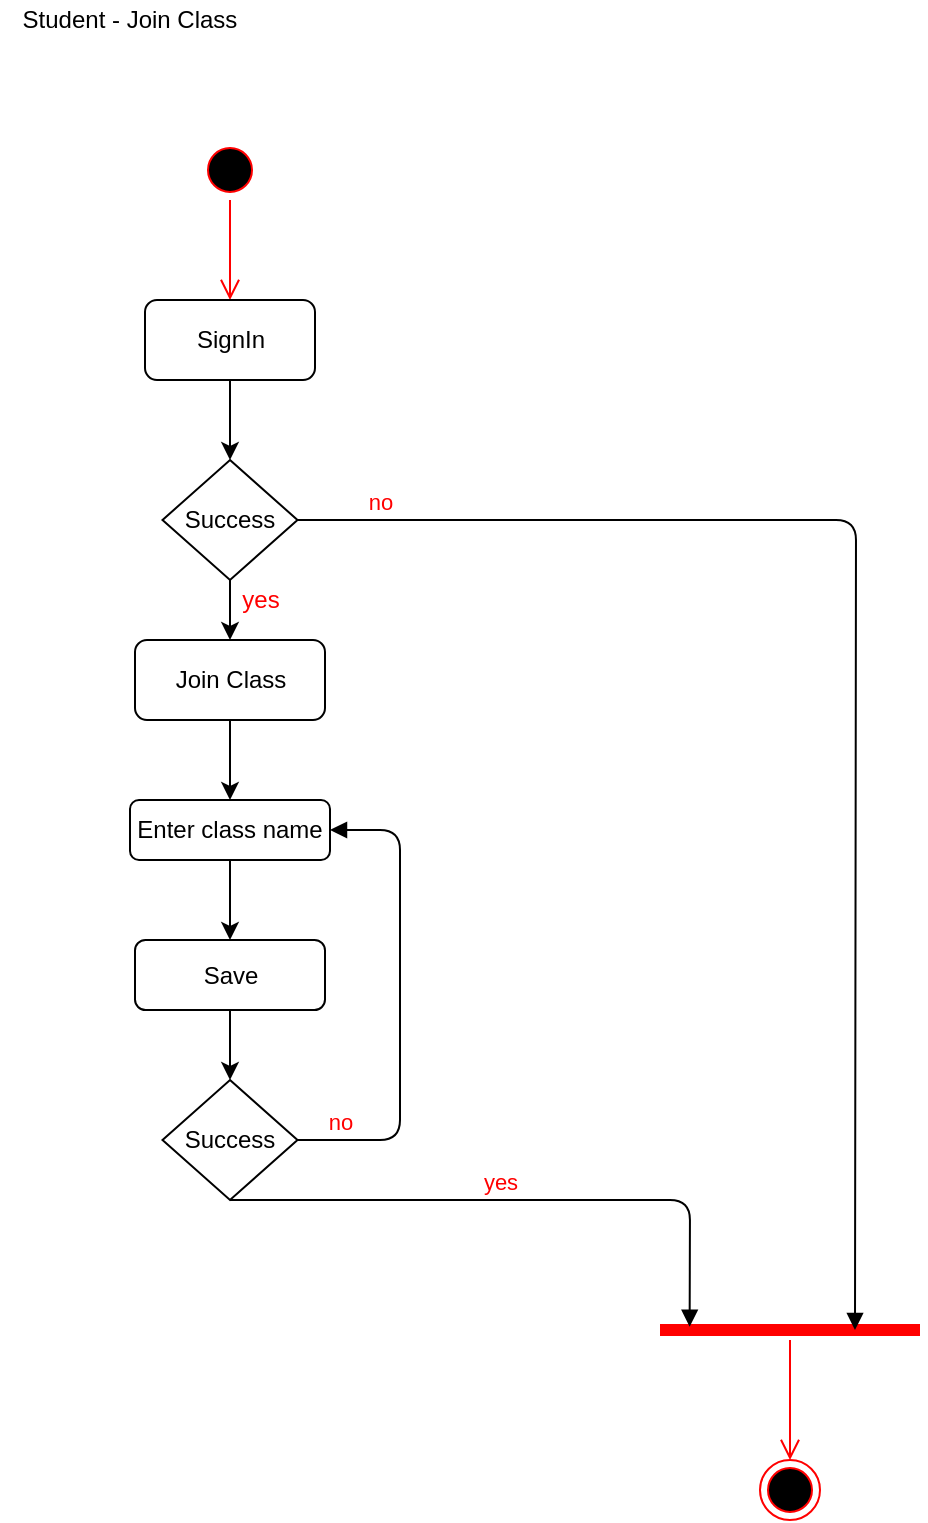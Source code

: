 <mxfile version="14.4.9" type="device"><diagram id="8ZwmYpyhD16d6OSZrNVb" name="Page-1"><mxGraphModel dx="1038" dy="548" grid="1" gridSize="10" guides="1" tooltips="1" connect="1" arrows="1" fold="1" page="1" pageScale="1" pageWidth="827" pageHeight="1169" math="0" shadow="0"><root><mxCell id="0"/><mxCell id="1" parent="0"/><mxCell id="GLordSHvu_Q38DEzcELr-1" value="Student - Join Class" style="text;html=1;strokeColor=none;fillColor=none;align=center;verticalAlign=middle;whiteSpace=wrap;rounded=0;" vertex="1" parent="1"><mxGeometry x="50" y="50" width="130" height="20" as="geometry"/></mxCell><mxCell id="GLordSHvu_Q38DEzcELr-2" value="" style="ellipse;html=1;shape=startState;fillColor=#000000;strokeColor=#ff0000;" vertex="1" parent="1"><mxGeometry x="150" y="120" width="30" height="30" as="geometry"/></mxCell><mxCell id="GLordSHvu_Q38DEzcELr-3" value="" style="edgeStyle=orthogonalEdgeStyle;html=1;verticalAlign=bottom;endArrow=open;endSize=8;strokeColor=#ff0000;entryX=0.5;entryY=0;entryDx=0;entryDy=0;" edge="1" source="GLordSHvu_Q38DEzcELr-2" parent="1" target="GLordSHvu_Q38DEzcELr-4"><mxGeometry relative="1" as="geometry"><mxPoint x="165" y="210" as="targetPoint"/></mxGeometry></mxCell><mxCell id="GLordSHvu_Q38DEzcELr-4" value="SignIn" style="rounded=1;whiteSpace=wrap;html=1;" vertex="1" parent="1"><mxGeometry x="122.5" y="200" width="85" height="40" as="geometry"/></mxCell><mxCell id="GLordSHvu_Q38DEzcELr-5" value="Success" style="rhombus;whiteSpace=wrap;html=1;" vertex="1" parent="1"><mxGeometry x="131.25" y="280" width="67.5" height="60" as="geometry"/></mxCell><mxCell id="GLordSHvu_Q38DEzcELr-6" value="" style="endArrow=classic;html=1;exitX=0.5;exitY=1;exitDx=0;exitDy=0;entryX=0.5;entryY=0;entryDx=0;entryDy=0;" edge="1" parent="1" source="GLordSHvu_Q38DEzcELr-4" target="GLordSHvu_Q38DEzcELr-5"><mxGeometry width="50" height="50" relative="1" as="geometry"><mxPoint x="390" y="290" as="sourcePoint"/><mxPoint x="440" y="240" as="targetPoint"/></mxGeometry></mxCell><mxCell id="GLordSHvu_Q38DEzcELr-7" value="Join Class" style="rounded=1;whiteSpace=wrap;html=1;" vertex="1" parent="1"><mxGeometry x="117.5" y="370" width="95" height="40" as="geometry"/></mxCell><mxCell id="GLordSHvu_Q38DEzcELr-8" value="" style="endArrow=classic;html=1;exitX=0.5;exitY=1;exitDx=0;exitDy=0;entryX=0.5;entryY=0;entryDx=0;entryDy=0;" edge="1" parent="1" source="GLordSHvu_Q38DEzcELr-5" target="GLordSHvu_Q38DEzcELr-7"><mxGeometry width="50" height="50" relative="1" as="geometry"><mxPoint x="390" y="290" as="sourcePoint"/><mxPoint x="440" y="240" as="targetPoint"/></mxGeometry></mxCell><mxCell id="GLordSHvu_Q38DEzcELr-9" value="Enter class name" style="rounded=1;whiteSpace=wrap;html=1;" vertex="1" parent="1"><mxGeometry x="115" y="450" width="100" height="30" as="geometry"/></mxCell><mxCell id="GLordSHvu_Q38DEzcELr-10" value="" style="endArrow=classic;html=1;exitX=0.5;exitY=1;exitDx=0;exitDy=0;entryX=0.5;entryY=0;entryDx=0;entryDy=0;" edge="1" parent="1" source="GLordSHvu_Q38DEzcELr-7" target="GLordSHvu_Q38DEzcELr-9"><mxGeometry width="50" height="50" relative="1" as="geometry"><mxPoint x="390" y="290" as="sourcePoint"/><mxPoint x="440" y="240" as="targetPoint"/></mxGeometry></mxCell><mxCell id="GLordSHvu_Q38DEzcELr-11" value="Save" style="rounded=1;whiteSpace=wrap;html=1;" vertex="1" parent="1"><mxGeometry x="117.5" y="520" width="95" height="35" as="geometry"/></mxCell><mxCell id="GLordSHvu_Q38DEzcELr-12" value="" style="endArrow=classic;html=1;exitX=0.5;exitY=1;exitDx=0;exitDy=0;entryX=0.5;entryY=0;entryDx=0;entryDy=0;" edge="1" parent="1" source="GLordSHvu_Q38DEzcELr-9" target="GLordSHvu_Q38DEzcELr-11"><mxGeometry width="50" height="50" relative="1" as="geometry"><mxPoint x="390" y="440" as="sourcePoint"/><mxPoint x="440" y="390" as="targetPoint"/></mxGeometry></mxCell><mxCell id="GLordSHvu_Q38DEzcELr-13" value="Success" style="rhombus;whiteSpace=wrap;html=1;" vertex="1" parent="1"><mxGeometry x="131.25" y="590" width="67.5" height="60" as="geometry"/></mxCell><mxCell id="GLordSHvu_Q38DEzcELr-14" value="" style="endArrow=classic;html=1;exitX=0.5;exitY=1;exitDx=0;exitDy=0;entryX=0.5;entryY=0;entryDx=0;entryDy=0;" edge="1" parent="1" source="GLordSHvu_Q38DEzcELr-11" target="GLordSHvu_Q38DEzcELr-13"><mxGeometry width="50" height="50" relative="1" as="geometry"><mxPoint x="390" y="440" as="sourcePoint"/><mxPoint x="440" y="390" as="targetPoint"/></mxGeometry></mxCell><mxCell id="GLordSHvu_Q38DEzcELr-15" value="" style="shape=line;html=1;strokeWidth=6;strokeColor=#ff0000;" vertex="1" parent="1"><mxGeometry x="380" y="710" width="130" height="10" as="geometry"/></mxCell><mxCell id="GLordSHvu_Q38DEzcELr-16" value="" style="edgeStyle=orthogonalEdgeStyle;html=1;verticalAlign=bottom;endArrow=open;endSize=8;strokeColor=#ff0000;" edge="1" source="GLordSHvu_Q38DEzcELr-15" parent="1"><mxGeometry relative="1" as="geometry"><mxPoint x="445" y="780" as="targetPoint"/></mxGeometry></mxCell><mxCell id="GLordSHvu_Q38DEzcELr-17" value="" style="ellipse;html=1;shape=endState;fillColor=#000000;strokeColor=#ff0000;" vertex="1" parent="1"><mxGeometry x="430" y="780" width="30" height="30" as="geometry"/></mxCell><mxCell id="GLordSHvu_Q38DEzcELr-18" value="&lt;font color=&quot;#ff0000&quot;&gt;yes&lt;/font&gt;" style="html=1;verticalAlign=bottom;endArrow=block;exitX=0.5;exitY=1;exitDx=0;exitDy=0;entryX=0.114;entryY=0.34;entryDx=0;entryDy=0;entryPerimeter=0;" edge="1" parent="1" source="GLordSHvu_Q38DEzcELr-13" target="GLordSHvu_Q38DEzcELr-15"><mxGeometry x="-0.08" width="80" relative="1" as="geometry"><mxPoint x="370" y="610" as="sourcePoint"/><mxPoint x="400" y="650" as="targetPoint"/><Array as="points"><mxPoint x="395" y="650"/></Array><mxPoint as="offset"/></mxGeometry></mxCell><mxCell id="GLordSHvu_Q38DEzcELr-19" value="&lt;font color=&quot;#ff0000&quot;&gt;no&lt;/font&gt;" style="html=1;verticalAlign=bottom;endArrow=block;exitX=1;exitY=0.5;exitDx=0;exitDy=0;entryX=1;entryY=0.5;entryDx=0;entryDy=0;" edge="1" parent="1" source="GLordSHvu_Q38DEzcELr-13" target="GLordSHvu_Q38DEzcELr-9"><mxGeometry x="-0.824" width="80" relative="1" as="geometry"><mxPoint x="370" y="610" as="sourcePoint"/><mxPoint x="270" y="620" as="targetPoint"/><Array as="points"><mxPoint x="250" y="620"/><mxPoint x="250" y="465"/></Array><mxPoint as="offset"/></mxGeometry></mxCell><mxCell id="GLordSHvu_Q38DEzcELr-21" value="&lt;font color=&quot;#ff0000&quot;&gt;no&lt;/font&gt;" style="html=1;verticalAlign=bottom;endArrow=block;exitX=1;exitY=0.5;exitDx=0;exitDy=0;entryX=0.75;entryY=0.5;entryDx=0;entryDy=0;entryPerimeter=0;" edge="1" parent="1" source="GLordSHvu_Q38DEzcELr-5" target="GLordSHvu_Q38DEzcELr-15"><mxGeometry x="-0.879" width="80" relative="1" as="geometry"><mxPoint x="370" y="390" as="sourcePoint"/><mxPoint x="470" y="310" as="targetPoint"/><Array as="points"><mxPoint x="478" y="310"/></Array><mxPoint as="offset"/></mxGeometry></mxCell><mxCell id="GLordSHvu_Q38DEzcELr-25" value="&lt;font color=&quot;#ff0000&quot;&gt;yes&lt;/font&gt;" style="text;html=1;align=center;verticalAlign=middle;resizable=0;points=[];autosize=1;" vertex="1" parent="1"><mxGeometry x="165" y="340" width="30" height="20" as="geometry"/></mxCell></root></mxGraphModel></diagram></mxfile>